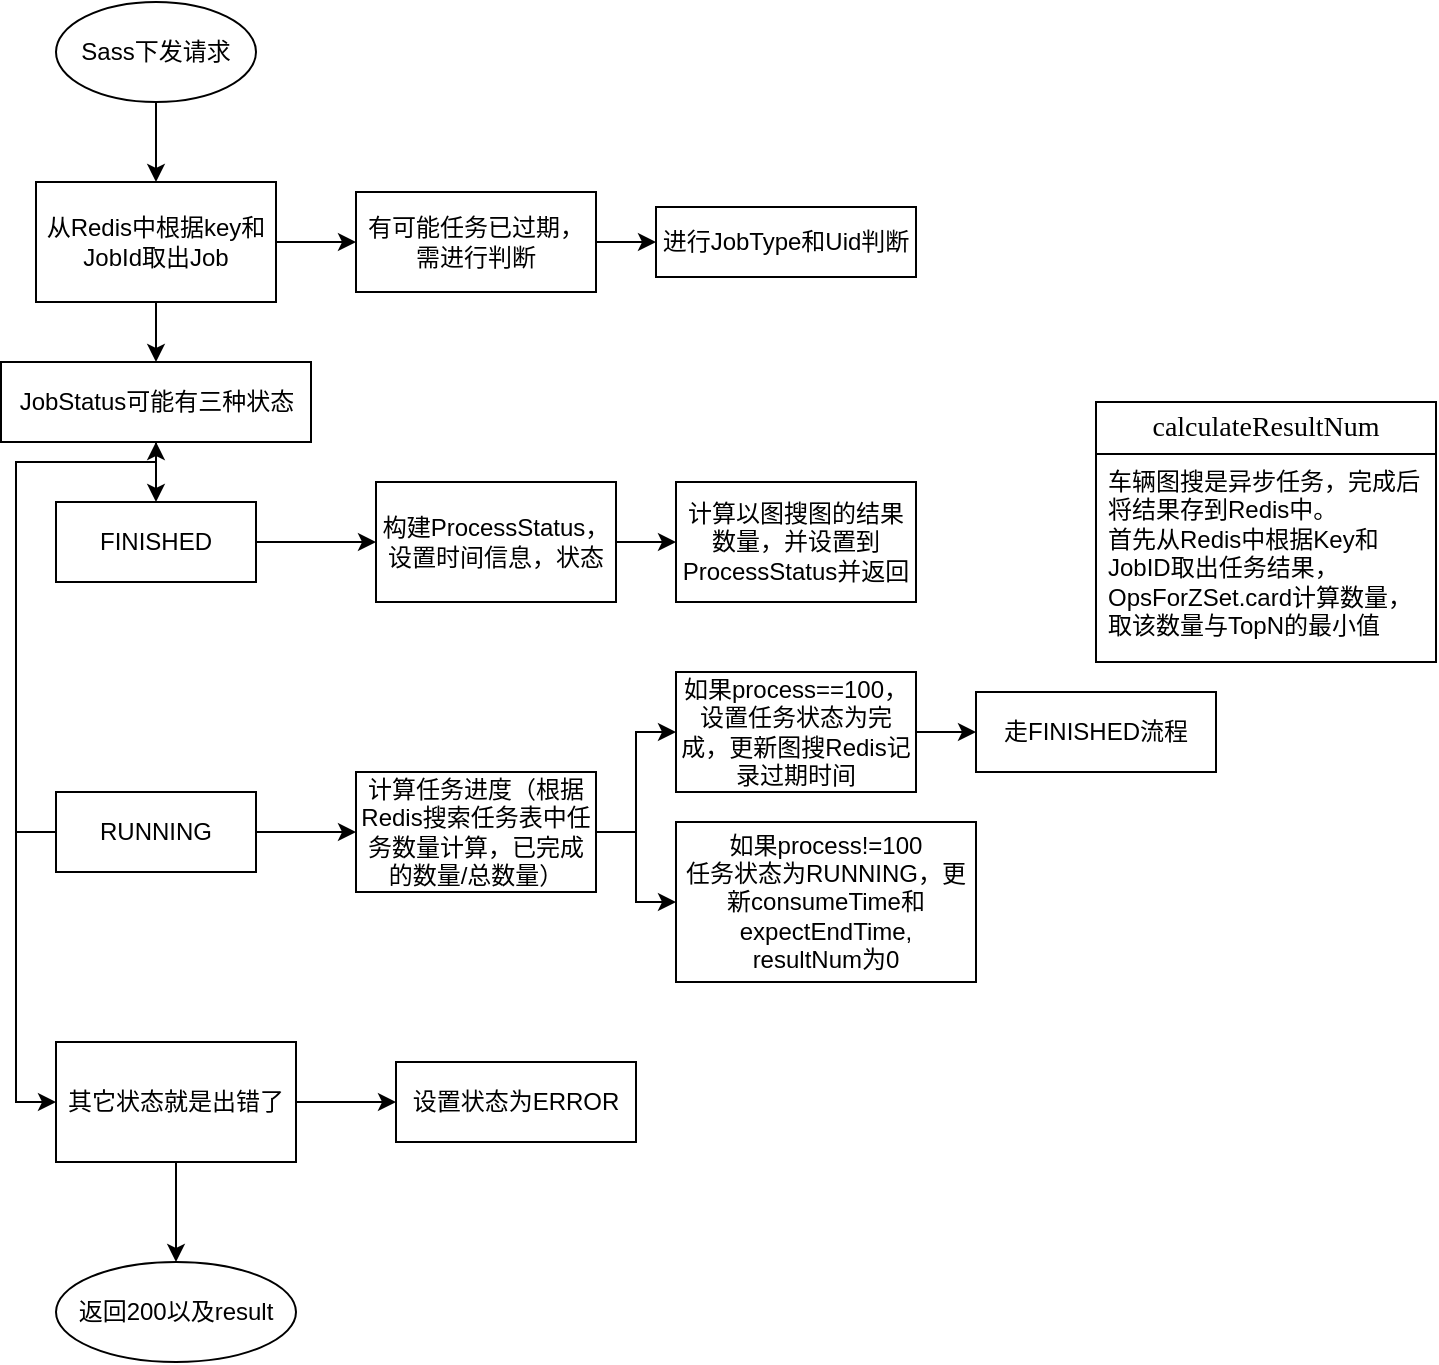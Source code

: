 <mxfile version="24.7.7">
  <diagram name="第 1 页" id="Ewn76UH4AUdqNXALLnu6">
    <mxGraphModel dx="1147" dy="737" grid="1" gridSize="10" guides="1" tooltips="1" connect="1" arrows="1" fold="1" page="1" pageScale="1" pageWidth="827" pageHeight="1169" math="0" shadow="0">
      <root>
        <mxCell id="0" />
        <mxCell id="1" parent="0" />
        <mxCell id="lt9hTO3qB0-LfBWy4fT1-23" style="edgeStyle=orthogonalEdgeStyle;rounded=0;orthogonalLoop=1;jettySize=auto;html=1;exitX=0.5;exitY=1;exitDx=0;exitDy=0;entryX=0.5;entryY=0;entryDx=0;entryDy=0;" parent="1" source="lt9hTO3qB0-LfBWy4fT1-1" target="lt9hTO3qB0-LfBWy4fT1-2" edge="1">
          <mxGeometry relative="1" as="geometry" />
        </mxCell>
        <mxCell id="lt9hTO3qB0-LfBWy4fT1-1" value="Sass下发请求" style="ellipse;whiteSpace=wrap;html=1;" parent="1" vertex="1">
          <mxGeometry x="60" y="20" width="100" height="50" as="geometry" />
        </mxCell>
        <mxCell id="lt9hTO3qB0-LfBWy4fT1-24" style="edgeStyle=orthogonalEdgeStyle;rounded=0;orthogonalLoop=1;jettySize=auto;html=1;exitX=1;exitY=0.5;exitDx=0;exitDy=0;entryX=0;entryY=0.5;entryDx=0;entryDy=0;" parent="1" source="lt9hTO3qB0-LfBWy4fT1-2" target="lt9hTO3qB0-LfBWy4fT1-3" edge="1">
          <mxGeometry relative="1" as="geometry" />
        </mxCell>
        <mxCell id="lt9hTO3qB0-LfBWy4fT1-26" style="edgeStyle=orthogonalEdgeStyle;rounded=0;orthogonalLoop=1;jettySize=auto;html=1;exitX=0.5;exitY=1;exitDx=0;exitDy=0;entryX=0.5;entryY=0;entryDx=0;entryDy=0;" parent="1" source="lt9hTO3qB0-LfBWy4fT1-2" target="lt9hTO3qB0-LfBWy4fT1-5" edge="1">
          <mxGeometry relative="1" as="geometry" />
        </mxCell>
        <mxCell id="lt9hTO3qB0-LfBWy4fT1-2" value="从Redis中根据key和JobId取出Job" style="rounded=0;whiteSpace=wrap;html=1;" parent="1" vertex="1">
          <mxGeometry x="50" y="110" width="120" height="60" as="geometry" />
        </mxCell>
        <mxCell id="lt9hTO3qB0-LfBWy4fT1-25" style="edgeStyle=orthogonalEdgeStyle;rounded=0;orthogonalLoop=1;jettySize=auto;html=1;exitX=1;exitY=0.5;exitDx=0;exitDy=0;entryX=0;entryY=0.5;entryDx=0;entryDy=0;" parent="1" source="lt9hTO3qB0-LfBWy4fT1-3" target="lt9hTO3qB0-LfBWy4fT1-4" edge="1">
          <mxGeometry relative="1" as="geometry" />
        </mxCell>
        <mxCell id="lt9hTO3qB0-LfBWy4fT1-3" value="有可能任务已过期，需进行判断" style="rounded=0;whiteSpace=wrap;html=1;" parent="1" vertex="1">
          <mxGeometry x="210" y="115" width="120" height="50" as="geometry" />
        </mxCell>
        <mxCell id="lt9hTO3qB0-LfBWy4fT1-4" value="进行JobType和Uid判断" style="rounded=0;whiteSpace=wrap;html=1;" parent="1" vertex="1">
          <mxGeometry x="360" y="122.5" width="130" height="35" as="geometry" />
        </mxCell>
        <mxCell id="lt9hTO3qB0-LfBWy4fT1-27" style="edgeStyle=orthogonalEdgeStyle;rounded=0;orthogonalLoop=1;jettySize=auto;html=1;exitX=0;exitY=0.5;exitDx=0;exitDy=0;entryX=0.5;entryY=1;entryDx=0;entryDy=0;" parent="1" source="lt9hTO3qB0-LfBWy4fT1-15" target="lt9hTO3qB0-LfBWy4fT1-5" edge="1">
          <mxGeometry relative="1" as="geometry">
            <Array as="points">
              <mxPoint x="40" y="435" />
              <mxPoint x="40" y="250" />
              <mxPoint x="110" y="250" />
            </Array>
          </mxGeometry>
        </mxCell>
        <mxCell id="lt9hTO3qB0-LfBWy4fT1-28" style="edgeStyle=orthogonalEdgeStyle;rounded=0;orthogonalLoop=1;jettySize=auto;html=1;exitX=0.5;exitY=1;exitDx=0;exitDy=0;entryX=0;entryY=0.5;entryDx=0;entryDy=0;" parent="1" source="lt9hTO3qB0-LfBWy4fT1-5" target="lt9hTO3qB0-LfBWy4fT1-20" edge="1">
          <mxGeometry relative="1" as="geometry">
            <Array as="points">
              <mxPoint x="110" y="250" />
              <mxPoint x="40" y="250" />
              <mxPoint x="40" y="570" />
            </Array>
          </mxGeometry>
        </mxCell>
        <mxCell id="lt9hTO3qB0-LfBWy4fT1-29" style="edgeStyle=orthogonalEdgeStyle;rounded=0;orthogonalLoop=1;jettySize=auto;html=1;exitX=0.5;exitY=1;exitDx=0;exitDy=0;entryX=0.5;entryY=0;entryDx=0;entryDy=0;" parent="1" source="lt9hTO3qB0-LfBWy4fT1-5" target="lt9hTO3qB0-LfBWy4fT1-6" edge="1">
          <mxGeometry relative="1" as="geometry" />
        </mxCell>
        <mxCell id="lt9hTO3qB0-LfBWy4fT1-5" value="JobStatus可能有三种状态" style="rounded=0;whiteSpace=wrap;html=1;" parent="1" vertex="1">
          <mxGeometry x="32.5" y="200" width="155" height="40" as="geometry" />
        </mxCell>
        <mxCell id="lt9hTO3qB0-LfBWy4fT1-30" style="edgeStyle=orthogonalEdgeStyle;rounded=0;orthogonalLoop=1;jettySize=auto;html=1;exitX=1;exitY=0.5;exitDx=0;exitDy=0;entryX=0;entryY=0.5;entryDx=0;entryDy=0;" parent="1" source="lt9hTO3qB0-LfBWy4fT1-6" target="lt9hTO3qB0-LfBWy4fT1-7" edge="1">
          <mxGeometry relative="1" as="geometry" />
        </mxCell>
        <mxCell id="lt9hTO3qB0-LfBWy4fT1-6" value="FINISHED" style="rounded=0;whiteSpace=wrap;html=1;" parent="1" vertex="1">
          <mxGeometry x="60" y="270" width="100" height="40" as="geometry" />
        </mxCell>
        <mxCell id="lt9hTO3qB0-LfBWy4fT1-31" style="edgeStyle=orthogonalEdgeStyle;rounded=0;orthogonalLoop=1;jettySize=auto;html=1;exitX=1;exitY=0.5;exitDx=0;exitDy=0;entryX=0;entryY=0.5;entryDx=0;entryDy=0;" parent="1" source="lt9hTO3qB0-LfBWy4fT1-7" target="lt9hTO3qB0-LfBWy4fT1-8" edge="1">
          <mxGeometry relative="1" as="geometry" />
        </mxCell>
        <mxCell id="lt9hTO3qB0-LfBWy4fT1-7" value="构建ProcessStatus，设置时间信息，状态" style="rounded=0;whiteSpace=wrap;html=1;" parent="1" vertex="1">
          <mxGeometry x="220" y="260" width="120" height="60" as="geometry" />
        </mxCell>
        <mxCell id="lt9hTO3qB0-LfBWy4fT1-8" value="计算以图搜图的结果数量，并设置到ProcessStatus并返回" style="rounded=0;whiteSpace=wrap;html=1;" parent="1" vertex="1">
          <mxGeometry x="370" y="260" width="120" height="60" as="geometry" />
        </mxCell>
        <mxCell id="lt9hTO3qB0-LfBWy4fT1-11" value="&lt;font style=&quot;font-size: 14px;&quot; face=&quot;Garamond&quot;&gt;calculateResultNum&lt;/font&gt;" style="swimlane;fontStyle=0;childLayout=stackLayout;horizontal=1;startSize=26;fillColor=none;horizontalStack=0;resizeParent=1;resizeParentMax=0;resizeLast=0;collapsible=1;marginBottom=0;whiteSpace=wrap;html=1;" parent="1" vertex="1">
          <mxGeometry x="580" y="220" width="170" height="130" as="geometry" />
        </mxCell>
        <mxCell id="lt9hTO3qB0-LfBWy4fT1-13" value="车辆图搜是异步任务，完成后将结果存到Redis中。&lt;div&gt;首先从Redis中根据Key和JobID取出任务结果，OpsForZSet.card计算数量，取该数量与TopN的最小值&lt;/div&gt;" style="text;strokeColor=none;fillColor=none;align=left;verticalAlign=top;spacingLeft=4;spacingRight=4;overflow=hidden;rotatable=0;points=[[0,0.5],[1,0.5]];portConstraint=eastwest;whiteSpace=wrap;html=1;" parent="lt9hTO3qB0-LfBWy4fT1-11" vertex="1">
          <mxGeometry y="26" width="170" height="104" as="geometry" />
        </mxCell>
        <mxCell id="lt9hTO3qB0-LfBWy4fT1-32" style="edgeStyle=orthogonalEdgeStyle;rounded=0;orthogonalLoop=1;jettySize=auto;html=1;exitX=1;exitY=0.5;exitDx=0;exitDy=0;entryX=0;entryY=0.5;entryDx=0;entryDy=0;" parent="1" source="lt9hTO3qB0-LfBWy4fT1-15" target="lt9hTO3qB0-LfBWy4fT1-16" edge="1">
          <mxGeometry relative="1" as="geometry" />
        </mxCell>
        <mxCell id="lt9hTO3qB0-LfBWy4fT1-15" value="RUNNING" style="rounded=0;whiteSpace=wrap;html=1;" parent="1" vertex="1">
          <mxGeometry x="60" y="415" width="100" height="40" as="geometry" />
        </mxCell>
        <mxCell id="lt9hTO3qB0-LfBWy4fT1-33" style="edgeStyle=orthogonalEdgeStyle;rounded=0;orthogonalLoop=1;jettySize=auto;html=1;exitX=1;exitY=0.5;exitDx=0;exitDy=0;entryX=0;entryY=0.5;entryDx=0;entryDy=0;" parent="1" source="lt9hTO3qB0-LfBWy4fT1-16" target="lt9hTO3qB0-LfBWy4fT1-17" edge="1">
          <mxGeometry relative="1" as="geometry" />
        </mxCell>
        <mxCell id="lt9hTO3qB0-LfBWy4fT1-34" style="edgeStyle=orthogonalEdgeStyle;rounded=0;orthogonalLoop=1;jettySize=auto;html=1;exitX=1;exitY=0.5;exitDx=0;exitDy=0;entryX=0;entryY=0.5;entryDx=0;entryDy=0;" parent="1" source="lt9hTO3qB0-LfBWy4fT1-16" target="lt9hTO3qB0-LfBWy4fT1-19" edge="1">
          <mxGeometry relative="1" as="geometry" />
        </mxCell>
        <mxCell id="lt9hTO3qB0-LfBWy4fT1-16" value="计算任务进度（根据Redis搜索任务表中任务数量计算，已完成的数量/总数量）" style="rounded=0;whiteSpace=wrap;html=1;" parent="1" vertex="1">
          <mxGeometry x="210" y="405" width="120" height="60" as="geometry" />
        </mxCell>
        <mxCell id="lt9hTO3qB0-LfBWy4fT1-35" style="edgeStyle=orthogonalEdgeStyle;rounded=0;orthogonalLoop=1;jettySize=auto;html=1;exitX=1;exitY=0.5;exitDx=0;exitDy=0;entryX=0;entryY=0.5;entryDx=0;entryDy=0;" parent="1" source="lt9hTO3qB0-LfBWy4fT1-17" target="lt9hTO3qB0-LfBWy4fT1-18" edge="1">
          <mxGeometry relative="1" as="geometry" />
        </mxCell>
        <mxCell id="lt9hTO3qB0-LfBWy4fT1-17" value="如果process==100，设置任务状态为完成，更新图搜Redis记录过期时间" style="rounded=0;whiteSpace=wrap;html=1;" parent="1" vertex="1">
          <mxGeometry x="370" y="355" width="120" height="60" as="geometry" />
        </mxCell>
        <mxCell id="lt9hTO3qB0-LfBWy4fT1-18" value="走FINISHED流程" style="rounded=0;whiteSpace=wrap;html=1;" parent="1" vertex="1">
          <mxGeometry x="520" y="365" width="120" height="40" as="geometry" />
        </mxCell>
        <mxCell id="lt9hTO3qB0-LfBWy4fT1-19" value="如果process!=100&lt;div&gt;任务状态为RUNNING，更新consumeTime和expectEndTime,&lt;/div&gt;&lt;div&gt;resultNum为0&lt;/div&gt;" style="rounded=0;whiteSpace=wrap;html=1;" parent="1" vertex="1">
          <mxGeometry x="370" y="430" width="150" height="80" as="geometry" />
        </mxCell>
        <mxCell id="lt9hTO3qB0-LfBWy4fT1-36" style="edgeStyle=orthogonalEdgeStyle;rounded=0;orthogonalLoop=1;jettySize=auto;html=1;exitX=1;exitY=0.5;exitDx=0;exitDy=0;entryX=0;entryY=0.5;entryDx=0;entryDy=0;" parent="1" source="lt9hTO3qB0-LfBWy4fT1-20" target="lt9hTO3qB0-LfBWy4fT1-21" edge="1">
          <mxGeometry relative="1" as="geometry" />
        </mxCell>
        <mxCell id="lt9hTO3qB0-LfBWy4fT1-37" style="edgeStyle=orthogonalEdgeStyle;rounded=0;orthogonalLoop=1;jettySize=auto;html=1;exitX=0.5;exitY=1;exitDx=0;exitDy=0;entryX=0.5;entryY=0;entryDx=0;entryDy=0;" parent="1" source="lt9hTO3qB0-LfBWy4fT1-20" target="lt9hTO3qB0-LfBWy4fT1-22" edge="1">
          <mxGeometry relative="1" as="geometry" />
        </mxCell>
        <mxCell id="lt9hTO3qB0-LfBWy4fT1-20" value="其它状态就是出错了" style="rounded=0;whiteSpace=wrap;html=1;" parent="1" vertex="1">
          <mxGeometry x="60" y="540" width="120" height="60" as="geometry" />
        </mxCell>
        <mxCell id="lt9hTO3qB0-LfBWy4fT1-21" value="设置状态为ERROR" style="rounded=0;whiteSpace=wrap;html=1;" parent="1" vertex="1">
          <mxGeometry x="230" y="550" width="120" height="40" as="geometry" />
        </mxCell>
        <mxCell id="lt9hTO3qB0-LfBWy4fT1-22" value="返回200以及result" style="ellipse;whiteSpace=wrap;html=1;" parent="1" vertex="1">
          <mxGeometry x="60" y="650" width="120" height="50" as="geometry" />
        </mxCell>
      </root>
    </mxGraphModel>
  </diagram>
</mxfile>
